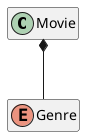 @startuml
'https://plantuml.com/class-diagram

hide methods
hide attributes

class Movie
enum Genre {
    ACTION
    COMEDY
    DRAMA
    HORROR
    ROMANCE
}

Movie *-- Genre

@enduml